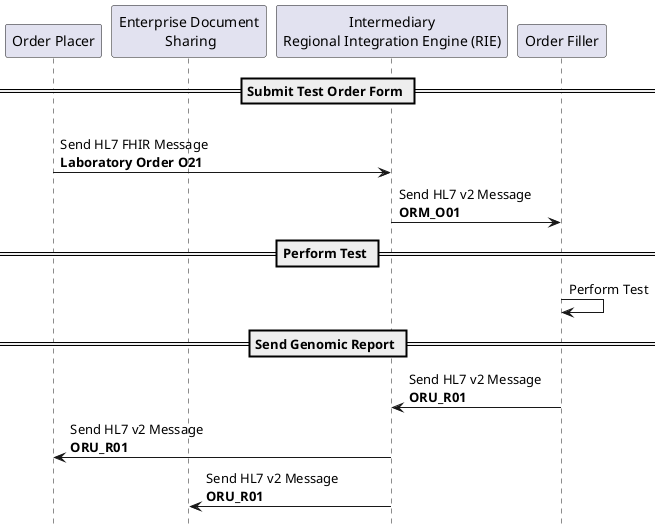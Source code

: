 @startuml

hide footbox

participant "Order Placer" as EPR
participant "Enterprise Document\n Sharing" as XDS
participant "Intermediary\nRegional Integration Engine (RIE)" as TIE
participant "Order Filler" as LIMS



== Submit Test Order Form ==

EPR -> TIE: \nSend HL7 FHIR Message\n**Laboratory Order O21**
TIE -> LIMS: Send HL7 v2 Message\n**ORM_O01**

== Perform Test ==

LIMS -> LIMS: Perform Test

== Send Genomic Report ==

LIMS -> TIE: Send HL7 v2 Message\n**ORU_R01**
TIE -> EPR: Send HL7 v2 Message\n**ORU_R01**
TIE -> XDS: Send HL7 v2 Message\n**ORU_R01**

@enduml
